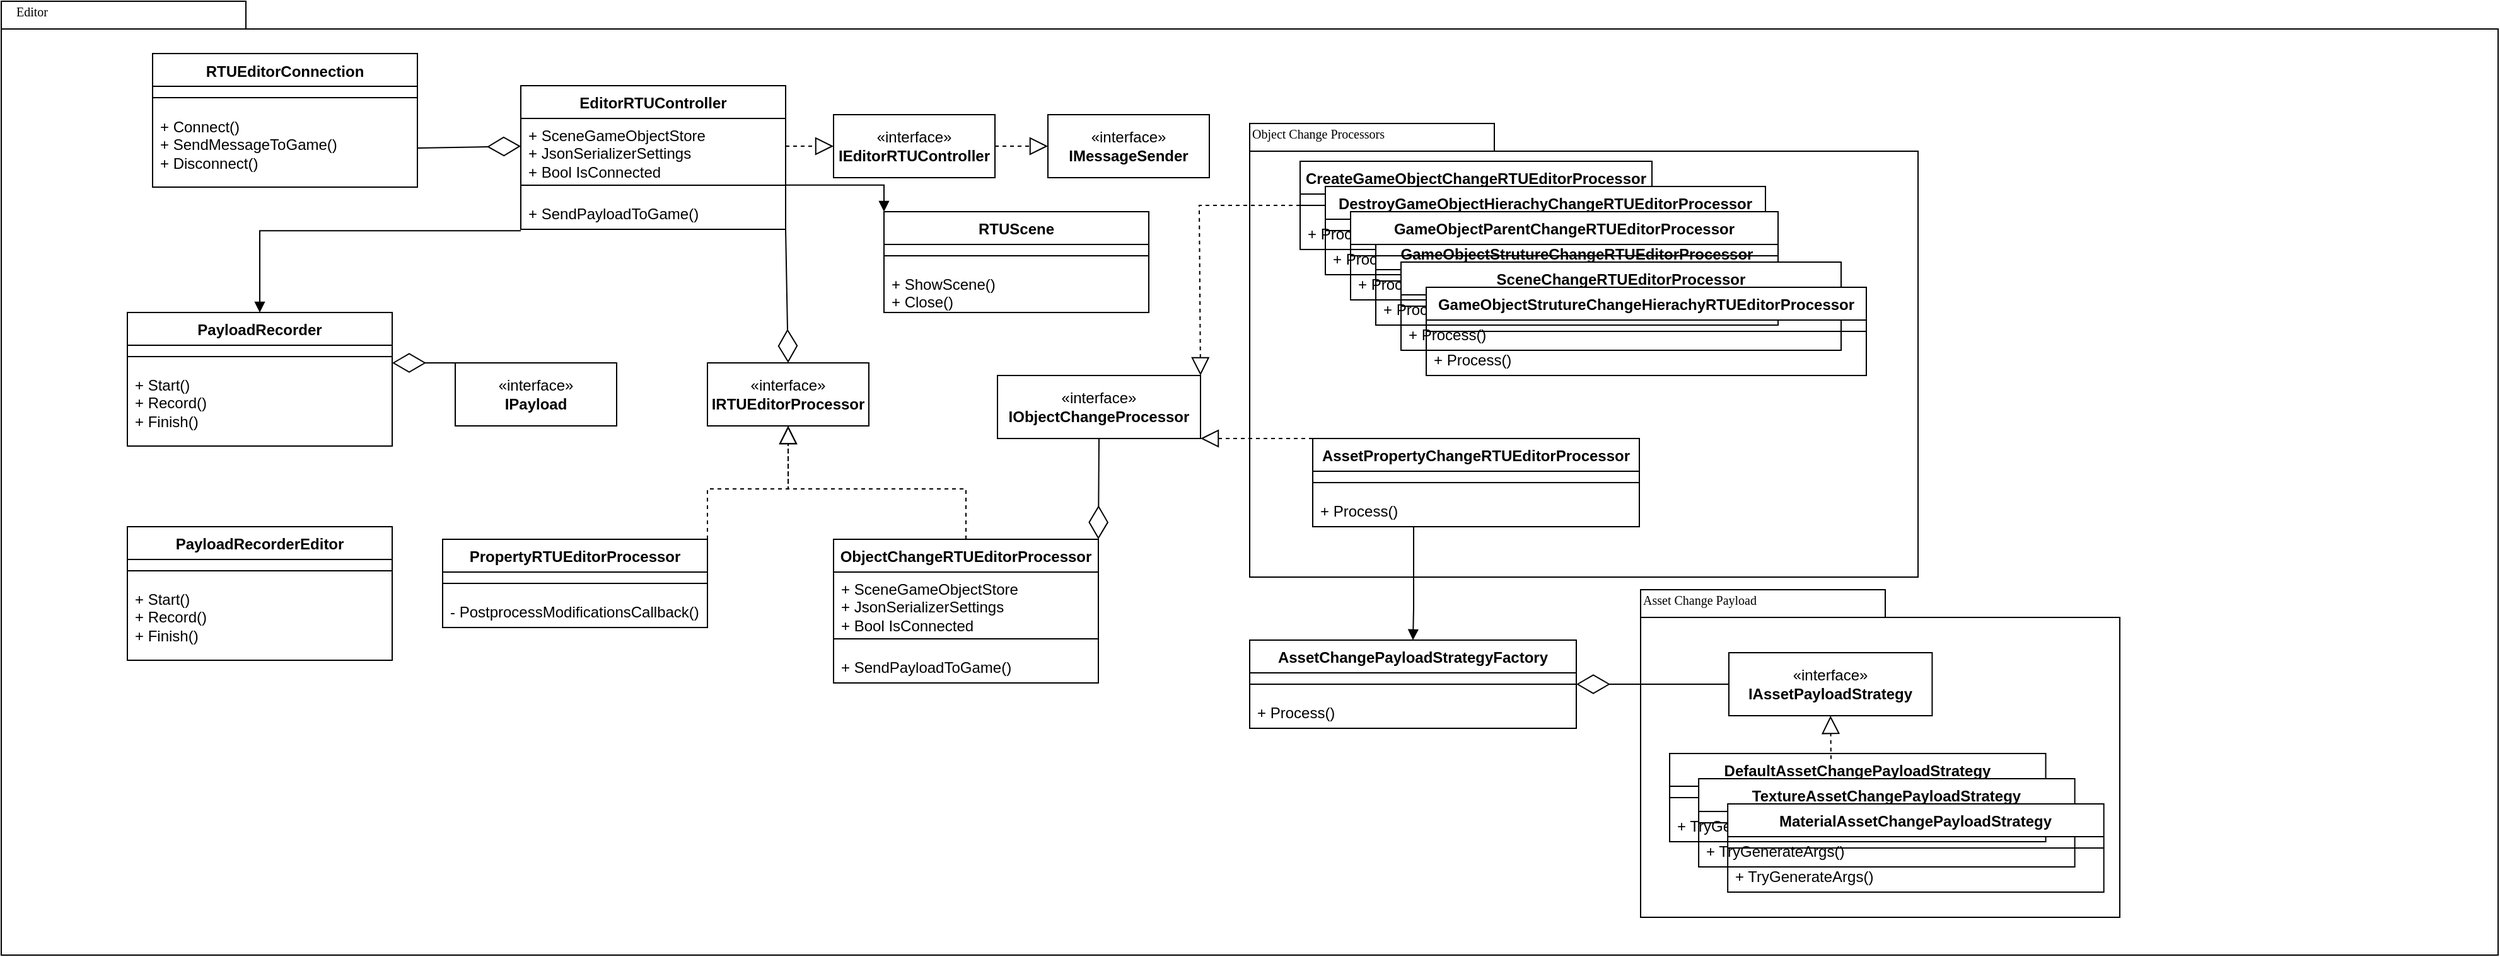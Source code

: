 <mxfile version="24.8.3">
  <diagram name="Page-1" id="b5b7bab2-c9e2-2cf4-8b2a-24fd1a2a6d21">
    <mxGraphModel dx="1728" dy="950" grid="1" gridSize="10" guides="1" tooltips="1" connect="1" arrows="1" fold="1" page="1" pageScale="1" pageWidth="827" pageHeight="1169" background="none" math="0" shadow="0">
      <root>
        <mxCell id="0" />
        <mxCell id="1" parent="0" />
        <mxCell id="6e0c8c40b5770093-72" value="" style="shape=folder;fontStyle=1;spacingTop=10;tabWidth=194;tabHeight=22;tabPosition=left;html=1;rounded=0;shadow=0;comic=0;labelBackgroundColor=none;strokeWidth=1;fillColor=none;fontFamily=Verdana;fontSize=10;align=center;" parent="1" vertex="1">
          <mxGeometry x="310" y="93" width="1980" height="757" as="geometry" />
        </mxCell>
        <mxCell id="B_j9U9ZkKT3MH9YH2jLF-130" value="" style="group" vertex="1" connectable="0" parent="1">
          <mxGeometry x="1610" y="560" width="380" height="260" as="geometry" />
        </mxCell>
        <mxCell id="B_j9U9ZkKT3MH9YH2jLF-99" value="" style="shape=folder;fontStyle=1;spacingTop=10;tabWidth=194;tabHeight=22;tabPosition=left;html=1;rounded=0;shadow=0;comic=0;labelBackgroundColor=none;strokeWidth=1;fillColor=none;fontFamily=Verdana;fontSize=10;align=center;" vertex="1" parent="B_j9U9ZkKT3MH9YH2jLF-130">
          <mxGeometry width="380.0" height="260" as="geometry" />
        </mxCell>
        <mxCell id="B_j9U9ZkKT3MH9YH2jLF-100" value="Asset Change Payload" style="text;html=1;align=left;verticalAlign=top;spacingTop=-4;fontSize=10;fontFamily=Verdana" vertex="1" parent="B_j9U9ZkKT3MH9YH2jLF-130">
          <mxGeometry width="149.697" height="20" as="geometry" />
        </mxCell>
        <mxCell id="B_j9U9ZkKT3MH9YH2jLF-125" value="" style="group" vertex="1" connectable="0" parent="B_j9U9ZkKT3MH9YH2jLF-130">
          <mxGeometry x="23.03" y="130" width="344.303" height="110" as="geometry" />
        </mxCell>
        <mxCell id="B_j9U9ZkKT3MH9YH2jLF-107" value="DefaultAssetChangePayloadStrategy" style="swimlane;fontStyle=1;align=center;verticalAlign=top;childLayout=stackLayout;horizontal=1;startSize=26;horizontalStack=0;resizeParent=1;resizeParentMax=0;resizeLast=0;collapsible=1;marginBottom=0;whiteSpace=wrap;html=1;" vertex="1" parent="B_j9U9ZkKT3MH9YH2jLF-125">
          <mxGeometry width="298.242" height="70" as="geometry" />
        </mxCell>
        <mxCell id="B_j9U9ZkKT3MH9YH2jLF-108" value="" style="line;strokeWidth=1;fillColor=none;align=left;verticalAlign=middle;spacingTop=-1;spacingLeft=3;spacingRight=3;rotatable=0;labelPosition=right;points=[];portConstraint=eastwest;strokeColor=inherit;" vertex="1" parent="B_j9U9ZkKT3MH9YH2jLF-107">
          <mxGeometry y="26" width="298.242" height="18" as="geometry" />
        </mxCell>
        <mxCell id="B_j9U9ZkKT3MH9YH2jLF-109" value="+ TryGenerateArgs()" style="text;strokeColor=none;fillColor=none;align=left;verticalAlign=top;spacingLeft=4;spacingRight=4;overflow=hidden;rotatable=0;points=[[0,0.5],[1,0.5]];portConstraint=eastwest;whiteSpace=wrap;html=1;" vertex="1" parent="B_j9U9ZkKT3MH9YH2jLF-107">
          <mxGeometry y="44" width="298.242" height="26" as="geometry" />
        </mxCell>
        <mxCell id="B_j9U9ZkKT3MH9YH2jLF-113" value="TextureAssetChangePayloadStrategy" style="swimlane;fontStyle=1;align=center;verticalAlign=top;childLayout=stackLayout;horizontal=1;startSize=26;horizontalStack=0;resizeParent=1;resizeParentMax=0;resizeLast=0;collapsible=1;marginBottom=0;whiteSpace=wrap;html=1;" vertex="1" parent="B_j9U9ZkKT3MH9YH2jLF-125">
          <mxGeometry x="23.03" y="20" width="298.242" height="70" as="geometry" />
        </mxCell>
        <mxCell id="B_j9U9ZkKT3MH9YH2jLF-114" value="" style="line;strokeWidth=1;fillColor=none;align=left;verticalAlign=middle;spacingTop=-1;spacingLeft=3;spacingRight=3;rotatable=0;labelPosition=right;points=[];portConstraint=eastwest;strokeColor=inherit;" vertex="1" parent="B_j9U9ZkKT3MH9YH2jLF-113">
          <mxGeometry y="26" width="298.242" height="18" as="geometry" />
        </mxCell>
        <mxCell id="B_j9U9ZkKT3MH9YH2jLF-115" value="+ TryGenerateArgs()" style="text;strokeColor=none;fillColor=none;align=left;verticalAlign=top;spacingLeft=4;spacingRight=4;overflow=hidden;rotatable=0;points=[[0,0.5],[1,0.5]];portConstraint=eastwest;whiteSpace=wrap;html=1;" vertex="1" parent="B_j9U9ZkKT3MH9YH2jLF-113">
          <mxGeometry y="44" width="298.242" height="26" as="geometry" />
        </mxCell>
        <mxCell id="B_j9U9ZkKT3MH9YH2jLF-119" value="MaterialAssetChangePayloadStrategy" style="swimlane;fontStyle=1;align=center;verticalAlign=top;childLayout=stackLayout;horizontal=1;startSize=26;horizontalStack=0;resizeParent=1;resizeParentMax=0;resizeLast=0;collapsible=1;marginBottom=0;whiteSpace=wrap;html=1;" vertex="1" parent="B_j9U9ZkKT3MH9YH2jLF-125">
          <mxGeometry x="46.061" y="40" width="298.242" height="70" as="geometry" />
        </mxCell>
        <mxCell id="B_j9U9ZkKT3MH9YH2jLF-120" value="" style="line;strokeWidth=1;fillColor=none;align=left;verticalAlign=middle;spacingTop=-1;spacingLeft=3;spacingRight=3;rotatable=0;labelPosition=right;points=[];portConstraint=eastwest;strokeColor=inherit;" vertex="1" parent="B_j9U9ZkKT3MH9YH2jLF-119">
          <mxGeometry y="26" width="298.242" height="18" as="geometry" />
        </mxCell>
        <mxCell id="B_j9U9ZkKT3MH9YH2jLF-121" value="+ TryGenerateArgs()" style="text;strokeColor=none;fillColor=none;align=left;verticalAlign=top;spacingLeft=4;spacingRight=4;overflow=hidden;rotatable=0;points=[[0,0.5],[1,0.5]];portConstraint=eastwest;whiteSpace=wrap;html=1;" vertex="1" parent="B_j9U9ZkKT3MH9YH2jLF-119">
          <mxGeometry y="44" width="298.242" height="26" as="geometry" />
        </mxCell>
        <mxCell id="B_j9U9ZkKT3MH9YH2jLF-105" value="«interface»&lt;br&gt;&lt;b&gt;IAssetPayloadStrategy&lt;/b&gt;" style="html=1;whiteSpace=wrap;" vertex="1" parent="B_j9U9ZkKT3MH9YH2jLF-130">
          <mxGeometry x="70.0" y="50" width="161.212" height="50" as="geometry" />
        </mxCell>
        <mxCell id="B_j9U9ZkKT3MH9YH2jLF-132" value="" style="endArrow=block;dashed=1;endFill=0;endSize=12;html=1;rounded=0;exitX=0.429;exitY=0.063;exitDx=0;exitDy=0;entryX=0.5;entryY=1;entryDx=0;entryDy=0;exitPerimeter=0;" edge="1" parent="B_j9U9ZkKT3MH9YH2jLF-130" source="B_j9U9ZkKT3MH9YH2jLF-107" target="B_j9U9ZkKT3MH9YH2jLF-105">
          <mxGeometry width="160" relative="1" as="geometry">
            <mxPoint x="-151.5" y="180" as="sourcePoint" />
            <mxPoint x="-109.5" y="180" as="targetPoint" />
          </mxGeometry>
        </mxCell>
        <mxCell id="6e0c8c40b5770093-73" value="Editor" style="text;html=1;align=left;verticalAlign=top;spacingTop=-4;fontSize=10;fontFamily=Verdana" parent="1" vertex="1">
          <mxGeometry x="320" y="93" width="130" height="20" as="geometry" />
        </mxCell>
        <mxCell id="B_j9U9ZkKT3MH9YH2jLF-1" value="&lt;b&gt;EditorRTUController&lt;/b&gt;" style="swimlane;fontStyle=1;align=center;verticalAlign=top;childLayout=stackLayout;horizontal=1;startSize=26;horizontalStack=0;resizeParent=1;resizeParentMax=0;resizeLast=0;collapsible=1;marginBottom=0;whiteSpace=wrap;html=1;" vertex="1" parent="1">
          <mxGeometry x="722" y="160" width="210" height="114" as="geometry" />
        </mxCell>
        <mxCell id="B_j9U9ZkKT3MH9YH2jLF-2" value="+ SceneGameObjectStore&lt;div&gt;+ JsonSerializerSettings&lt;br&gt;&lt;div&gt;+ Bool IsConnected&lt;/div&gt;&lt;/div&gt;" style="text;strokeColor=none;fillColor=none;align=left;verticalAlign=top;spacingLeft=4;spacingRight=4;overflow=hidden;rotatable=0;points=[[0,0.5],[1,0.5]];portConstraint=eastwest;whiteSpace=wrap;html=1;" vertex="1" parent="B_j9U9ZkKT3MH9YH2jLF-1">
          <mxGeometry y="26" width="210" height="44" as="geometry" />
        </mxCell>
        <mxCell id="B_j9U9ZkKT3MH9YH2jLF-3" value="" style="line;strokeWidth=1;fillColor=none;align=left;verticalAlign=middle;spacingTop=-1;spacingLeft=3;spacingRight=3;rotatable=0;labelPosition=right;points=[];portConstraint=eastwest;strokeColor=inherit;" vertex="1" parent="B_j9U9ZkKT3MH9YH2jLF-1">
          <mxGeometry y="70" width="210" height="18" as="geometry" />
        </mxCell>
        <mxCell id="B_j9U9ZkKT3MH9YH2jLF-4" value="+ SendPayloadToGame()" style="text;strokeColor=none;fillColor=none;align=left;verticalAlign=top;spacingLeft=4;spacingRight=4;overflow=hidden;rotatable=0;points=[[0,0.5],[1,0.5]];portConstraint=eastwest;whiteSpace=wrap;html=1;" vertex="1" parent="B_j9U9ZkKT3MH9YH2jLF-1">
          <mxGeometry y="88" width="210" height="26" as="geometry" />
        </mxCell>
        <mxCell id="B_j9U9ZkKT3MH9YH2jLF-5" value="«interface»&lt;br&gt;&lt;b&gt;IEditorRTUController&lt;/b&gt;" style="html=1;whiteSpace=wrap;" vertex="1" parent="1">
          <mxGeometry x="970" y="183" width="128" height="50" as="geometry" />
        </mxCell>
        <mxCell id="B_j9U9ZkKT3MH9YH2jLF-6" value="" style="endArrow=block;dashed=1;endFill=0;endSize=12;html=1;rounded=0;exitX=1;exitY=0.5;exitDx=0;exitDy=0;entryX=0;entryY=0.5;entryDx=0;entryDy=0;" edge="1" parent="1" source="B_j9U9ZkKT3MH9YH2jLF-2" target="B_j9U9ZkKT3MH9YH2jLF-5">
          <mxGeometry width="160" relative="1" as="geometry">
            <mxPoint x="660" y="460" as="sourcePoint" />
            <mxPoint x="960" y="220" as="targetPoint" />
          </mxGeometry>
        </mxCell>
        <mxCell id="B_j9U9ZkKT3MH9YH2jLF-7" value="«interface»&lt;br&gt;&lt;b&gt;IMessageSender&lt;/b&gt;" style="html=1;whiteSpace=wrap;" vertex="1" parent="1">
          <mxGeometry x="1140" y="183" width="128" height="50" as="geometry" />
        </mxCell>
        <mxCell id="B_j9U9ZkKT3MH9YH2jLF-8" value="" style="endArrow=block;dashed=1;endFill=0;endSize=12;html=1;rounded=0;exitX=1;exitY=0.5;exitDx=0;exitDy=0;entryX=0;entryY=0.5;entryDx=0;entryDy=0;" edge="1" parent="1" source="B_j9U9ZkKT3MH9YH2jLF-5" target="B_j9U9ZkKT3MH9YH2jLF-7">
          <mxGeometry width="160" relative="1" as="geometry">
            <mxPoint x="837" y="285" as="sourcePoint" />
            <mxPoint x="1170" y="200" as="targetPoint" />
          </mxGeometry>
        </mxCell>
        <mxCell id="B_j9U9ZkKT3MH9YH2jLF-9" value="RTUEditorConnection" style="swimlane;fontStyle=1;align=center;verticalAlign=top;childLayout=stackLayout;horizontal=1;startSize=26;horizontalStack=0;resizeParent=1;resizeParentMax=0;resizeLast=0;collapsible=1;marginBottom=0;whiteSpace=wrap;html=1;" vertex="1" parent="1">
          <mxGeometry x="430" y="134.5" width="210" height="106" as="geometry" />
        </mxCell>
        <mxCell id="B_j9U9ZkKT3MH9YH2jLF-11" value="" style="line;strokeWidth=1;fillColor=none;align=left;verticalAlign=middle;spacingTop=-1;spacingLeft=3;spacingRight=3;rotatable=0;labelPosition=right;points=[];portConstraint=eastwest;strokeColor=inherit;" vertex="1" parent="B_j9U9ZkKT3MH9YH2jLF-9">
          <mxGeometry y="26" width="210" height="18" as="geometry" />
        </mxCell>
        <mxCell id="B_j9U9ZkKT3MH9YH2jLF-12" value="+ Connect()&lt;div&gt;+&amp;nbsp;SendMessageToGame()&lt;/div&gt;&lt;div&gt;+ Disconnect()&lt;/div&gt;" style="text;strokeColor=none;fillColor=none;align=left;verticalAlign=top;spacingLeft=4;spacingRight=4;overflow=hidden;rotatable=0;points=[[0,0.5],[1,0.5]];portConstraint=eastwest;whiteSpace=wrap;html=1;" vertex="1" parent="B_j9U9ZkKT3MH9YH2jLF-9">
          <mxGeometry y="44" width="210" height="62" as="geometry" />
        </mxCell>
        <mxCell id="B_j9U9ZkKT3MH9YH2jLF-19" value="PayloadRecorder" style="swimlane;fontStyle=1;align=center;verticalAlign=top;childLayout=stackLayout;horizontal=1;startSize=26;horizontalStack=0;resizeParent=1;resizeParentMax=0;resizeLast=0;collapsible=1;marginBottom=0;whiteSpace=wrap;html=1;" vertex="1" parent="1">
          <mxGeometry x="410" y="340" width="210" height="106" as="geometry" />
        </mxCell>
        <mxCell id="B_j9U9ZkKT3MH9YH2jLF-20" value="" style="line;strokeWidth=1;fillColor=none;align=left;verticalAlign=middle;spacingTop=-1;spacingLeft=3;spacingRight=3;rotatable=0;labelPosition=right;points=[];portConstraint=eastwest;strokeColor=inherit;" vertex="1" parent="B_j9U9ZkKT3MH9YH2jLF-19">
          <mxGeometry y="26" width="210" height="18" as="geometry" />
        </mxCell>
        <mxCell id="B_j9U9ZkKT3MH9YH2jLF-21" value="+ Start()&lt;div&gt;+&amp;nbsp;Record()&lt;/div&gt;&lt;div&gt;+ Finish()&lt;/div&gt;" style="text;strokeColor=none;fillColor=none;align=left;verticalAlign=top;spacingLeft=4;spacingRight=4;overflow=hidden;rotatable=0;points=[[0,0.5],[1,0.5]];portConstraint=eastwest;whiteSpace=wrap;html=1;" vertex="1" parent="B_j9U9ZkKT3MH9YH2jLF-19">
          <mxGeometry y="44" width="210" height="62" as="geometry" />
        </mxCell>
        <mxCell id="B_j9U9ZkKT3MH9YH2jLF-22" value="PayloadRecorderEditor" style="swimlane;fontStyle=1;align=center;verticalAlign=top;childLayout=stackLayout;horizontal=1;startSize=26;horizontalStack=0;resizeParent=1;resizeParentMax=0;resizeLast=0;collapsible=1;marginBottom=0;whiteSpace=wrap;html=1;" vertex="1" parent="1">
          <mxGeometry x="410" y="510" width="210" height="106" as="geometry" />
        </mxCell>
        <mxCell id="B_j9U9ZkKT3MH9YH2jLF-23" value="" style="line;strokeWidth=1;fillColor=none;align=left;verticalAlign=middle;spacingTop=-1;spacingLeft=3;spacingRight=3;rotatable=0;labelPosition=right;points=[];portConstraint=eastwest;strokeColor=inherit;" vertex="1" parent="B_j9U9ZkKT3MH9YH2jLF-22">
          <mxGeometry y="26" width="210" height="18" as="geometry" />
        </mxCell>
        <mxCell id="B_j9U9ZkKT3MH9YH2jLF-24" value="+ Start()&lt;div&gt;+&amp;nbsp;Record()&lt;/div&gt;&lt;div&gt;+ Finish()&lt;/div&gt;" style="text;strokeColor=none;fillColor=none;align=left;verticalAlign=top;spacingLeft=4;spacingRight=4;overflow=hidden;rotatable=0;points=[[0,0.5],[1,0.5]];portConstraint=eastwest;whiteSpace=wrap;html=1;" vertex="1" parent="B_j9U9ZkKT3MH9YH2jLF-22">
          <mxGeometry y="44" width="210" height="62" as="geometry" />
        </mxCell>
        <mxCell id="B_j9U9ZkKT3MH9YH2jLF-25" value="«interface»&lt;br&gt;&lt;b&gt;IPayload&lt;/b&gt;" style="html=1;whiteSpace=wrap;" vertex="1" parent="1">
          <mxGeometry x="670" y="380" width="128" height="50" as="geometry" />
        </mxCell>
        <mxCell id="B_j9U9ZkKT3MH9YH2jLF-28" value="" style="endArrow=diamondThin;endFill=0;endSize=24;html=1;rounded=0;exitX=0;exitY=0;exitDx=0;exitDy=0;" edge="1" parent="1" source="B_j9U9ZkKT3MH9YH2jLF-25">
          <mxGeometry width="160" relative="1" as="geometry">
            <mxPoint x="620" y="380" as="sourcePoint" />
            <mxPoint x="620" y="380" as="targetPoint" />
          </mxGeometry>
        </mxCell>
        <mxCell id="B_j9U9ZkKT3MH9YH2jLF-29" value="" style="endArrow=diamondThin;endFill=0;endSize=24;html=1;rounded=0;entryX=0;entryY=0.5;entryDx=0;entryDy=0;exitX=1;exitY=0.5;exitDx=0;exitDy=0;" edge="1" parent="1" source="B_j9U9ZkKT3MH9YH2jLF-12" target="B_j9U9ZkKT3MH9YH2jLF-2">
          <mxGeometry width="160" relative="1" as="geometry">
            <mxPoint x="782" y="70" as="sourcePoint" />
            <mxPoint x="700" y="71.5" as="targetPoint" />
          </mxGeometry>
        </mxCell>
        <mxCell id="B_j9U9ZkKT3MH9YH2jLF-30" value="" style="endArrow=block;endFill=1;html=1;edgeStyle=orthogonalEdgeStyle;align=left;verticalAlign=top;rounded=0;entryX=0.5;entryY=0;entryDx=0;entryDy=0;exitX=0;exitY=1.042;exitDx=0;exitDy=0;exitPerimeter=0;" edge="1" parent="1" source="B_j9U9ZkKT3MH9YH2jLF-4" target="B_j9U9ZkKT3MH9YH2jLF-19">
          <mxGeometry x="-1" relative="1" as="geometry">
            <mxPoint x="750" y="430" as="sourcePoint" />
            <mxPoint x="910" y="430" as="targetPoint" />
          </mxGeometry>
        </mxCell>
        <mxCell id="B_j9U9ZkKT3MH9YH2jLF-32" value="&lt;b&gt;RTUScene&lt;/b&gt;" style="swimlane;fontStyle=1;align=center;verticalAlign=top;childLayout=stackLayout;horizontal=1;startSize=26;horizontalStack=0;resizeParent=1;resizeParentMax=0;resizeLast=0;collapsible=1;marginBottom=0;whiteSpace=wrap;html=1;" vertex="1" parent="1">
          <mxGeometry x="1010" y="260" width="210" height="80" as="geometry" />
        </mxCell>
        <mxCell id="B_j9U9ZkKT3MH9YH2jLF-34" value="" style="line;strokeWidth=1;fillColor=none;align=left;verticalAlign=middle;spacingTop=-1;spacingLeft=3;spacingRight=3;rotatable=0;labelPosition=right;points=[];portConstraint=eastwest;strokeColor=inherit;" vertex="1" parent="B_j9U9ZkKT3MH9YH2jLF-32">
          <mxGeometry y="26" width="210" height="18" as="geometry" />
        </mxCell>
        <mxCell id="B_j9U9ZkKT3MH9YH2jLF-35" value="+ ShowScene()&lt;div&gt;+ Close()&lt;/div&gt;&lt;div&gt;&lt;br&gt;&lt;/div&gt;" style="text;strokeColor=none;fillColor=none;align=left;verticalAlign=top;spacingLeft=4;spacingRight=4;overflow=hidden;rotatable=0;points=[[0,0.5],[1,0.5]];portConstraint=eastwest;whiteSpace=wrap;html=1;" vertex="1" parent="B_j9U9ZkKT3MH9YH2jLF-32">
          <mxGeometry y="44" width="210" height="36" as="geometry" />
        </mxCell>
        <mxCell id="B_j9U9ZkKT3MH9YH2jLF-36" value="" style="endArrow=block;endFill=1;html=1;edgeStyle=orthogonalEdgeStyle;align=left;verticalAlign=top;rounded=0;entryX=0;entryY=0;entryDx=0;entryDy=0;exitX=0.998;exitY=0.495;exitDx=0;exitDy=0;exitPerimeter=0;" edge="1" parent="1" source="B_j9U9ZkKT3MH9YH2jLF-3" target="B_j9U9ZkKT3MH9YH2jLF-32">
          <mxGeometry x="-1" relative="1" as="geometry">
            <mxPoint x="732" y="285" as="sourcePoint" />
            <mxPoint x="525" y="350" as="targetPoint" />
          </mxGeometry>
        </mxCell>
        <mxCell id="B_j9U9ZkKT3MH9YH2jLF-37" value="«interface»&lt;br&gt;&lt;b&gt;IRTUEditorProcessor&lt;/b&gt;" style="html=1;whiteSpace=wrap;" vertex="1" parent="1">
          <mxGeometry x="870" y="380" width="128" height="50" as="geometry" />
        </mxCell>
        <mxCell id="B_j9U9ZkKT3MH9YH2jLF-38" value="" style="endArrow=diamondThin;endFill=0;endSize=24;html=1;rounded=0;entryX=0.5;entryY=0;entryDx=0;entryDy=0;exitX=1;exitY=1;exitDx=0;exitDy=0;" edge="1" parent="1" source="B_j9U9ZkKT3MH9YH2jLF-1" target="B_j9U9ZkKT3MH9YH2jLF-37">
          <mxGeometry width="160" relative="1" as="geometry">
            <mxPoint x="910" y="338" as="sourcePoint" />
            <mxPoint x="828" y="340" as="targetPoint" />
          </mxGeometry>
        </mxCell>
        <mxCell id="B_j9U9ZkKT3MH9YH2jLF-39" value="ObjectChangeRTUEditorProcessor" style="swimlane;fontStyle=1;align=center;verticalAlign=top;childLayout=stackLayout;horizontal=1;startSize=26;horizontalStack=0;resizeParent=1;resizeParentMax=0;resizeLast=0;collapsible=1;marginBottom=0;whiteSpace=wrap;html=1;" vertex="1" parent="1">
          <mxGeometry x="970" y="520" width="210" height="114" as="geometry" />
        </mxCell>
        <mxCell id="B_j9U9ZkKT3MH9YH2jLF-40" value="+ SceneGameObjectStore&lt;div&gt;+ JsonSerializerSettings&lt;br&gt;&lt;div&gt;+ Bool IsConnected&lt;/div&gt;&lt;/div&gt;" style="text;strokeColor=none;fillColor=none;align=left;verticalAlign=top;spacingLeft=4;spacingRight=4;overflow=hidden;rotatable=0;points=[[0,0.5],[1,0.5]];portConstraint=eastwest;whiteSpace=wrap;html=1;" vertex="1" parent="B_j9U9ZkKT3MH9YH2jLF-39">
          <mxGeometry y="26" width="210" height="44" as="geometry" />
        </mxCell>
        <mxCell id="B_j9U9ZkKT3MH9YH2jLF-41" value="" style="line;strokeWidth=1;fillColor=none;align=left;verticalAlign=middle;spacingTop=-1;spacingLeft=3;spacingRight=3;rotatable=0;labelPosition=right;points=[];portConstraint=eastwest;strokeColor=inherit;" vertex="1" parent="B_j9U9ZkKT3MH9YH2jLF-39">
          <mxGeometry y="70" width="210" height="18" as="geometry" />
        </mxCell>
        <mxCell id="B_j9U9ZkKT3MH9YH2jLF-42" value="+ SendPayloadToGame()" style="text;strokeColor=none;fillColor=none;align=left;verticalAlign=top;spacingLeft=4;spacingRight=4;overflow=hidden;rotatable=0;points=[[0,0.5],[1,0.5]];portConstraint=eastwest;whiteSpace=wrap;html=1;" vertex="1" parent="B_j9U9ZkKT3MH9YH2jLF-39">
          <mxGeometry y="88" width="210" height="26" as="geometry" />
        </mxCell>
        <mxCell id="B_j9U9ZkKT3MH9YH2jLF-43" value="«interface»&lt;br&gt;&lt;b&gt;IObjectChangeProcessor&lt;/b&gt;" style="html=1;whiteSpace=wrap;" vertex="1" parent="1">
          <mxGeometry x="1100" y="390" width="161" height="50" as="geometry" />
        </mxCell>
        <mxCell id="B_j9U9ZkKT3MH9YH2jLF-44" value="" style="endArrow=diamondThin;endFill=0;endSize=24;html=1;rounded=0;entryX=1;entryY=0;entryDx=0;entryDy=0;exitX=0.5;exitY=1;exitDx=0;exitDy=0;" edge="1" parent="1" source="B_j9U9ZkKT3MH9YH2jLF-43" target="B_j9U9ZkKT3MH9YH2jLF-39">
          <mxGeometry width="160" relative="1" as="geometry">
            <mxPoint x="1230" y="560" as="sourcePoint" />
            <mxPoint x="1230.5" y="480" as="targetPoint" />
          </mxGeometry>
        </mxCell>
        <mxCell id="B_j9U9ZkKT3MH9YH2jLF-45" value="" style="endArrow=block;dashed=1;endFill=0;endSize=12;html=1;rounded=0;exitX=0.5;exitY=0;exitDx=0;exitDy=0;entryX=0.5;entryY=1;entryDx=0;entryDy=0;" edge="1" parent="1" source="B_j9U9ZkKT3MH9YH2jLF-39" target="B_j9U9ZkKT3MH9YH2jLF-37">
          <mxGeometry width="160" relative="1" as="geometry">
            <mxPoint x="942" y="218" as="sourcePoint" />
            <mxPoint x="980" y="218" as="targetPoint" />
            <Array as="points">
              <mxPoint x="1075" y="480" />
              <mxPoint x="934" y="480" />
            </Array>
          </mxGeometry>
        </mxCell>
        <mxCell id="B_j9U9ZkKT3MH9YH2jLF-46" value="PropertyRTUEditorProcessor" style="swimlane;fontStyle=1;align=center;verticalAlign=top;childLayout=stackLayout;horizontal=1;startSize=26;horizontalStack=0;resizeParent=1;resizeParentMax=0;resizeLast=0;collapsible=1;marginBottom=0;whiteSpace=wrap;html=1;" vertex="1" parent="1">
          <mxGeometry x="660" y="520" width="210" height="70" as="geometry" />
        </mxCell>
        <mxCell id="B_j9U9ZkKT3MH9YH2jLF-48" value="" style="line;strokeWidth=1;fillColor=none;align=left;verticalAlign=middle;spacingTop=-1;spacingLeft=3;spacingRight=3;rotatable=0;labelPosition=right;points=[];portConstraint=eastwest;strokeColor=inherit;" vertex="1" parent="B_j9U9ZkKT3MH9YH2jLF-46">
          <mxGeometry y="26" width="210" height="18" as="geometry" />
        </mxCell>
        <mxCell id="B_j9U9ZkKT3MH9YH2jLF-49" value="- PostprocessModificationsCallback()" style="text;strokeColor=none;fillColor=none;align=left;verticalAlign=top;spacingLeft=4;spacingRight=4;overflow=hidden;rotatable=0;points=[[0,0.5],[1,0.5]];portConstraint=eastwest;whiteSpace=wrap;html=1;" vertex="1" parent="B_j9U9ZkKT3MH9YH2jLF-46">
          <mxGeometry y="44" width="210" height="26" as="geometry" />
        </mxCell>
        <mxCell id="B_j9U9ZkKT3MH9YH2jLF-52" value="" style="endArrow=block;dashed=1;endFill=0;endSize=12;html=1;rounded=0;exitX=1;exitY=0;exitDx=0;exitDy=0;entryX=0.5;entryY=1;entryDx=0;entryDy=0;" edge="1" parent="1" source="B_j9U9ZkKT3MH9YH2jLF-46" target="B_j9U9ZkKT3MH9YH2jLF-37">
          <mxGeometry width="160" relative="1" as="geometry">
            <mxPoint x="1105" y="530" as="sourcePoint" />
            <mxPoint x="944" y="440" as="targetPoint" />
            <Array as="points">
              <mxPoint x="870" y="480" />
              <mxPoint x="934" y="480" />
            </Array>
          </mxGeometry>
        </mxCell>
        <mxCell id="B_j9U9ZkKT3MH9YH2jLF-60" value="CreateGameObjectChangeRTUEditorProcessor" style="swimlane;fontStyle=1;align=center;verticalAlign=top;childLayout=stackLayout;horizontal=1;startSize=26;horizontalStack=0;resizeParent=1;resizeParentMax=0;resizeLast=0;collapsible=1;marginBottom=0;whiteSpace=wrap;html=1;" vertex="1" parent="1">
          <mxGeometry x="1340" y="220" width="279" height="70" as="geometry" />
        </mxCell>
        <mxCell id="B_j9U9ZkKT3MH9YH2jLF-61" value="" style="line;strokeWidth=1;fillColor=none;align=left;verticalAlign=middle;spacingTop=-1;spacingLeft=3;spacingRight=3;rotatable=0;labelPosition=right;points=[];portConstraint=eastwest;strokeColor=inherit;" vertex="1" parent="B_j9U9ZkKT3MH9YH2jLF-60">
          <mxGeometry y="26" width="279" height="18" as="geometry" />
        </mxCell>
        <mxCell id="B_j9U9ZkKT3MH9YH2jLF-62" value="+ Process()" style="text;strokeColor=none;fillColor=none;align=left;verticalAlign=top;spacingLeft=4;spacingRight=4;overflow=hidden;rotatable=0;points=[[0,0.5],[1,0.5]];portConstraint=eastwest;whiteSpace=wrap;html=1;" vertex="1" parent="B_j9U9ZkKT3MH9YH2jLF-60">
          <mxGeometry y="44" width="279" height="26" as="geometry" />
        </mxCell>
        <mxCell id="B_j9U9ZkKT3MH9YH2jLF-66" value="DestroyGameObjectHierachyChangeRTUEditorProcessor" style="swimlane;fontStyle=1;align=center;verticalAlign=top;childLayout=stackLayout;horizontal=1;startSize=26;horizontalStack=0;resizeParent=1;resizeParentMax=0;resizeLast=0;collapsible=1;marginBottom=0;whiteSpace=wrap;html=1;" vertex="1" parent="1">
          <mxGeometry x="1360" y="240" width="349" height="70" as="geometry" />
        </mxCell>
        <mxCell id="B_j9U9ZkKT3MH9YH2jLF-67" value="" style="line;strokeWidth=1;fillColor=none;align=left;verticalAlign=middle;spacingTop=-1;spacingLeft=3;spacingRight=3;rotatable=0;labelPosition=right;points=[];portConstraint=eastwest;strokeColor=inherit;" vertex="1" parent="B_j9U9ZkKT3MH9YH2jLF-66">
          <mxGeometry y="26" width="349" height="18" as="geometry" />
        </mxCell>
        <mxCell id="B_j9U9ZkKT3MH9YH2jLF-68" value="+ Process()" style="text;strokeColor=none;fillColor=none;align=left;verticalAlign=top;spacingLeft=4;spacingRight=4;overflow=hidden;rotatable=0;points=[[0,0.5],[1,0.5]];portConstraint=eastwest;whiteSpace=wrap;html=1;" vertex="1" parent="B_j9U9ZkKT3MH9YH2jLF-66">
          <mxGeometry y="44" width="349" height="26" as="geometry" />
        </mxCell>
        <mxCell id="B_j9U9ZkKT3MH9YH2jLF-78" value="GameObjectStrutureChangeRTUEditorProcessor" style="swimlane;fontStyle=1;align=center;verticalAlign=top;childLayout=stackLayout;horizontal=1;startSize=26;horizontalStack=0;resizeParent=1;resizeParentMax=0;resizeLast=0;collapsible=1;marginBottom=0;whiteSpace=wrap;html=1;" vertex="1" parent="1">
          <mxGeometry x="1400" y="280" width="319" height="70" as="geometry" />
        </mxCell>
        <mxCell id="B_j9U9ZkKT3MH9YH2jLF-79" value="" style="line;strokeWidth=1;fillColor=none;align=left;verticalAlign=middle;spacingTop=-1;spacingLeft=3;spacingRight=3;rotatable=0;labelPosition=right;points=[];portConstraint=eastwest;strokeColor=inherit;" vertex="1" parent="B_j9U9ZkKT3MH9YH2jLF-78">
          <mxGeometry y="26" width="319" height="18" as="geometry" />
        </mxCell>
        <mxCell id="B_j9U9ZkKT3MH9YH2jLF-80" value="+ Process()" style="text;strokeColor=none;fillColor=none;align=left;verticalAlign=top;spacingLeft=4;spacingRight=4;overflow=hidden;rotatable=0;points=[[0,0.5],[1,0.5]];portConstraint=eastwest;whiteSpace=wrap;html=1;" vertex="1" parent="B_j9U9ZkKT3MH9YH2jLF-78">
          <mxGeometry y="44" width="319" height="26" as="geometry" />
        </mxCell>
        <mxCell id="B_j9U9ZkKT3MH9YH2jLF-72" value="GameObjectParentChangeRTUEditorProcessor" style="swimlane;fontStyle=1;align=center;verticalAlign=top;childLayout=stackLayout;horizontal=1;startSize=26;horizontalStack=0;resizeParent=1;resizeParentMax=0;resizeLast=0;collapsible=1;marginBottom=0;whiteSpace=wrap;html=1;" vertex="1" parent="1">
          <mxGeometry x="1380" y="260" width="339" height="70" as="geometry" />
        </mxCell>
        <mxCell id="B_j9U9ZkKT3MH9YH2jLF-73" value="" style="line;strokeWidth=1;fillColor=none;align=left;verticalAlign=middle;spacingTop=-1;spacingLeft=3;spacingRight=3;rotatable=0;labelPosition=right;points=[];portConstraint=eastwest;strokeColor=inherit;" vertex="1" parent="B_j9U9ZkKT3MH9YH2jLF-72">
          <mxGeometry y="26" width="339" height="18" as="geometry" />
        </mxCell>
        <mxCell id="B_j9U9ZkKT3MH9YH2jLF-74" value="+ Process()" style="text;strokeColor=none;fillColor=none;align=left;verticalAlign=top;spacingLeft=4;spacingRight=4;overflow=hidden;rotatable=0;points=[[0,0.5],[1,0.5]];portConstraint=eastwest;whiteSpace=wrap;html=1;" vertex="1" parent="B_j9U9ZkKT3MH9YH2jLF-72">
          <mxGeometry y="44" width="339" height="26" as="geometry" />
        </mxCell>
        <mxCell id="B_j9U9ZkKT3MH9YH2jLF-84" value="SceneChangeRTUEditorProcessor" style="swimlane;fontStyle=1;align=center;verticalAlign=top;childLayout=stackLayout;horizontal=1;startSize=26;horizontalStack=0;resizeParent=1;resizeParentMax=0;resizeLast=0;collapsible=1;marginBottom=0;whiteSpace=wrap;html=1;" vertex="1" parent="1">
          <mxGeometry x="1420" y="300" width="349" height="70" as="geometry" />
        </mxCell>
        <mxCell id="B_j9U9ZkKT3MH9YH2jLF-85" value="" style="line;strokeWidth=1;fillColor=none;align=left;verticalAlign=middle;spacingTop=-1;spacingLeft=3;spacingRight=3;rotatable=0;labelPosition=right;points=[];portConstraint=eastwest;strokeColor=inherit;" vertex="1" parent="B_j9U9ZkKT3MH9YH2jLF-84">
          <mxGeometry y="26" width="349" height="18" as="geometry" />
        </mxCell>
        <mxCell id="B_j9U9ZkKT3MH9YH2jLF-86" value="+ Process()" style="text;strokeColor=none;fillColor=none;align=left;verticalAlign=top;spacingLeft=4;spacingRight=4;overflow=hidden;rotatable=0;points=[[0,0.5],[1,0.5]];portConstraint=eastwest;whiteSpace=wrap;html=1;" vertex="1" parent="B_j9U9ZkKT3MH9YH2jLF-84">
          <mxGeometry y="44" width="349" height="26" as="geometry" />
        </mxCell>
        <mxCell id="B_j9U9ZkKT3MH9YH2jLF-90" value="GameObjectStrutureChangeHierachyRTUEditorProcessor" style="swimlane;fontStyle=1;align=center;verticalAlign=top;childLayout=stackLayout;horizontal=1;startSize=26;horizontalStack=0;resizeParent=1;resizeParentMax=0;resizeLast=0;collapsible=1;marginBottom=0;whiteSpace=wrap;html=1;" vertex="1" parent="1">
          <mxGeometry x="1440" y="320" width="349" height="70" as="geometry" />
        </mxCell>
        <mxCell id="B_j9U9ZkKT3MH9YH2jLF-91" value="" style="line;strokeWidth=1;fillColor=none;align=left;verticalAlign=middle;spacingTop=-1;spacingLeft=3;spacingRight=3;rotatable=0;labelPosition=right;points=[];portConstraint=eastwest;strokeColor=inherit;" vertex="1" parent="B_j9U9ZkKT3MH9YH2jLF-90">
          <mxGeometry y="26" width="349" height="18" as="geometry" />
        </mxCell>
        <mxCell id="B_j9U9ZkKT3MH9YH2jLF-92" value="+ Process()" style="text;strokeColor=none;fillColor=none;align=left;verticalAlign=top;spacingLeft=4;spacingRight=4;overflow=hidden;rotatable=0;points=[[0,0.5],[1,0.5]];portConstraint=eastwest;whiteSpace=wrap;html=1;" vertex="1" parent="B_j9U9ZkKT3MH9YH2jLF-90">
          <mxGeometry y="44" width="349" height="26" as="geometry" />
        </mxCell>
        <mxCell id="B_j9U9ZkKT3MH9YH2jLF-97" value="" style="endArrow=block;dashed=1;endFill=0;endSize=12;html=1;rounded=0;entryX=1;entryY=0;entryDx=0;entryDy=0;exitX=0;exitY=0.5;exitDx=0;exitDy=0;" edge="1" parent="1" source="B_j9U9ZkKT3MH9YH2jLF-60" target="B_j9U9ZkKT3MH9YH2jLF-43">
          <mxGeometry width="160" relative="1" as="geometry">
            <mxPoint x="1401" y="470" as="sourcePoint" />
            <mxPoint x="1271" y="425" as="targetPoint" />
            <Array as="points">
              <mxPoint x="1260" y="255" />
            </Array>
          </mxGeometry>
        </mxCell>
        <mxCell id="B_j9U9ZkKT3MH9YH2jLF-53" value="AssetPropertyChangeRTUEditorProcessor" style="swimlane;fontStyle=1;align=center;verticalAlign=top;childLayout=stackLayout;horizontal=1;startSize=26;horizontalStack=0;resizeParent=1;resizeParentMax=0;resizeLast=0;collapsible=1;marginBottom=0;whiteSpace=wrap;html=1;" vertex="1" parent="1">
          <mxGeometry x="1350" y="440" width="259" height="70" as="geometry" />
        </mxCell>
        <mxCell id="B_j9U9ZkKT3MH9YH2jLF-55" value="" style="line;strokeWidth=1;fillColor=none;align=left;verticalAlign=middle;spacingTop=-1;spacingLeft=3;spacingRight=3;rotatable=0;labelPosition=right;points=[];portConstraint=eastwest;strokeColor=inherit;" vertex="1" parent="B_j9U9ZkKT3MH9YH2jLF-53">
          <mxGeometry y="26" width="259" height="18" as="geometry" />
        </mxCell>
        <mxCell id="B_j9U9ZkKT3MH9YH2jLF-56" value="+ Process()" style="text;strokeColor=none;fillColor=none;align=left;verticalAlign=top;spacingLeft=4;spacingRight=4;overflow=hidden;rotatable=0;points=[[0,0.5],[1,0.5]];portConstraint=eastwest;whiteSpace=wrap;html=1;" vertex="1" parent="B_j9U9ZkKT3MH9YH2jLF-53">
          <mxGeometry y="44" width="259" height="26" as="geometry" />
        </mxCell>
        <mxCell id="B_j9U9ZkKT3MH9YH2jLF-98" value="" style="endArrow=block;dashed=1;endFill=0;endSize=12;html=1;rounded=0;exitX=0;exitY=0;exitDx=0;exitDy=0;entryX=1;entryY=1;entryDx=0;entryDy=0;" edge="1" parent="1" source="B_j9U9ZkKT3MH9YH2jLF-53" target="B_j9U9ZkKT3MH9YH2jLF-43">
          <mxGeometry width="160" relative="1" as="geometry">
            <mxPoint x="1298" y="389.67" as="sourcePoint" />
            <mxPoint x="1340" y="389.67" as="targetPoint" />
          </mxGeometry>
        </mxCell>
        <mxCell id="B_j9U9ZkKT3MH9YH2jLF-102" value="AssetChangePayloadStrategyFactory" style="swimlane;fontStyle=1;align=center;verticalAlign=top;childLayout=stackLayout;horizontal=1;startSize=26;horizontalStack=0;resizeParent=1;resizeParentMax=0;resizeLast=0;collapsible=1;marginBottom=0;whiteSpace=wrap;html=1;" vertex="1" parent="1">
          <mxGeometry x="1300" y="600" width="259" height="70" as="geometry" />
        </mxCell>
        <mxCell id="B_j9U9ZkKT3MH9YH2jLF-103" value="" style="line;strokeWidth=1;fillColor=none;align=left;verticalAlign=middle;spacingTop=-1;spacingLeft=3;spacingRight=3;rotatable=0;labelPosition=right;points=[];portConstraint=eastwest;strokeColor=inherit;" vertex="1" parent="B_j9U9ZkKT3MH9YH2jLF-102">
          <mxGeometry y="26" width="259" height="18" as="geometry" />
        </mxCell>
        <mxCell id="B_j9U9ZkKT3MH9YH2jLF-104" value="+ Process()" style="text;strokeColor=none;fillColor=none;align=left;verticalAlign=top;spacingLeft=4;spacingRight=4;overflow=hidden;rotatable=0;points=[[0,0.5],[1,0.5]];portConstraint=eastwest;whiteSpace=wrap;html=1;" vertex="1" parent="B_j9U9ZkKT3MH9YH2jLF-102">
          <mxGeometry y="44" width="259" height="26" as="geometry" />
        </mxCell>
        <mxCell id="B_j9U9ZkKT3MH9YH2jLF-122" value="" style="group" vertex="1" connectable="0" parent="1">
          <mxGeometry x="1300" y="190" width="530" height="360" as="geometry" />
        </mxCell>
        <mxCell id="B_j9U9ZkKT3MH9YH2jLF-123" value="" style="shape=folder;fontStyle=1;spacingTop=10;tabWidth=194;tabHeight=22;tabPosition=left;html=1;rounded=0;shadow=0;comic=0;labelBackgroundColor=none;strokeWidth=1;fillColor=none;fontFamily=Verdana;fontSize=10;align=center;" vertex="1" parent="B_j9U9ZkKT3MH9YH2jLF-122">
          <mxGeometry width="530" height="360" as="geometry" />
        </mxCell>
        <mxCell id="B_j9U9ZkKT3MH9YH2jLF-124" value="Object Change Processors" style="text;html=1;align=left;verticalAlign=top;spacingTop=-4;fontSize=10;fontFamily=Verdana" vertex="1" parent="B_j9U9ZkKT3MH9YH2jLF-122">
          <mxGeometry width="130" height="20" as="geometry" />
        </mxCell>
        <mxCell id="B_j9U9ZkKT3MH9YH2jLF-131" value="" style="endArrow=block;endFill=1;html=1;edgeStyle=orthogonalEdgeStyle;align=left;verticalAlign=top;rounded=0;entryX=0.5;entryY=0;entryDx=0;entryDy=0;exitX=0.321;exitY=0.889;exitDx=0;exitDy=0;exitPerimeter=0;" edge="1" parent="1" source="B_j9U9ZkKT3MH9YH2jLF-123" target="B_j9U9ZkKT3MH9YH2jLF-102">
          <mxGeometry x="-1" relative="1" as="geometry">
            <mxPoint x="1440" y="800" as="sourcePoint" />
            <mxPoint x="1233" y="865" as="targetPoint" />
            <Array as="points">
              <mxPoint x="1430" y="510" />
              <mxPoint x="1430" y="575" />
              <mxPoint x="1430" y="575" />
            </Array>
          </mxGeometry>
        </mxCell>
        <mxCell id="B_j9U9ZkKT3MH9YH2jLF-106" value="" style="endArrow=diamondThin;endFill=0;endSize=24;html=1;rounded=0;entryX=1;entryY=0.5;entryDx=0;entryDy=0;exitX=0;exitY=0.5;exitDx=0;exitDy=0;" edge="1" parent="1" source="B_j9U9ZkKT3MH9YH2jLF-105" target="B_j9U9ZkKT3MH9YH2jLF-102">
          <mxGeometry width="160" relative="1" as="geometry">
            <mxPoint x="1190" y="530" as="sourcePoint" />
            <mxPoint x="1191" y="450" as="targetPoint" />
          </mxGeometry>
        </mxCell>
      </root>
    </mxGraphModel>
  </diagram>
</mxfile>
